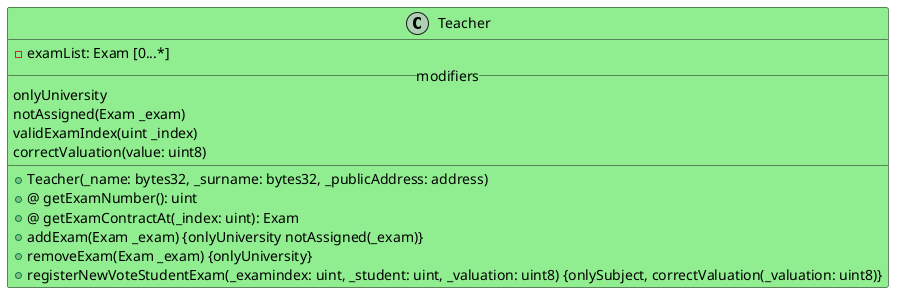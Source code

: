 @startuml

class Teacher #LightGreen {
- examList: Exam [0...*]
__modifiers__
onlyUniversity
notAssigned(Exam _exam)
validExamIndex(uint _index)
correctValuation(value: uint8)
__
+ Teacher(_name: bytes32, _surname: bytes32, _publicAddress: address)
+@ getExamNumber(): uint
+@ getExamContractAt(_index: uint): Exam
+ addExam(Exam _exam) {onlyUniversity notAssigned(_exam)}
+ removeExam(Exam _exam) {onlyUniversity}
+ registerNewVoteStudentExam(_examindex: uint, _student: uint, _valuation: uint8) {onlySubject, correctValuation(_valuation: uint8)}
}
@enduml
